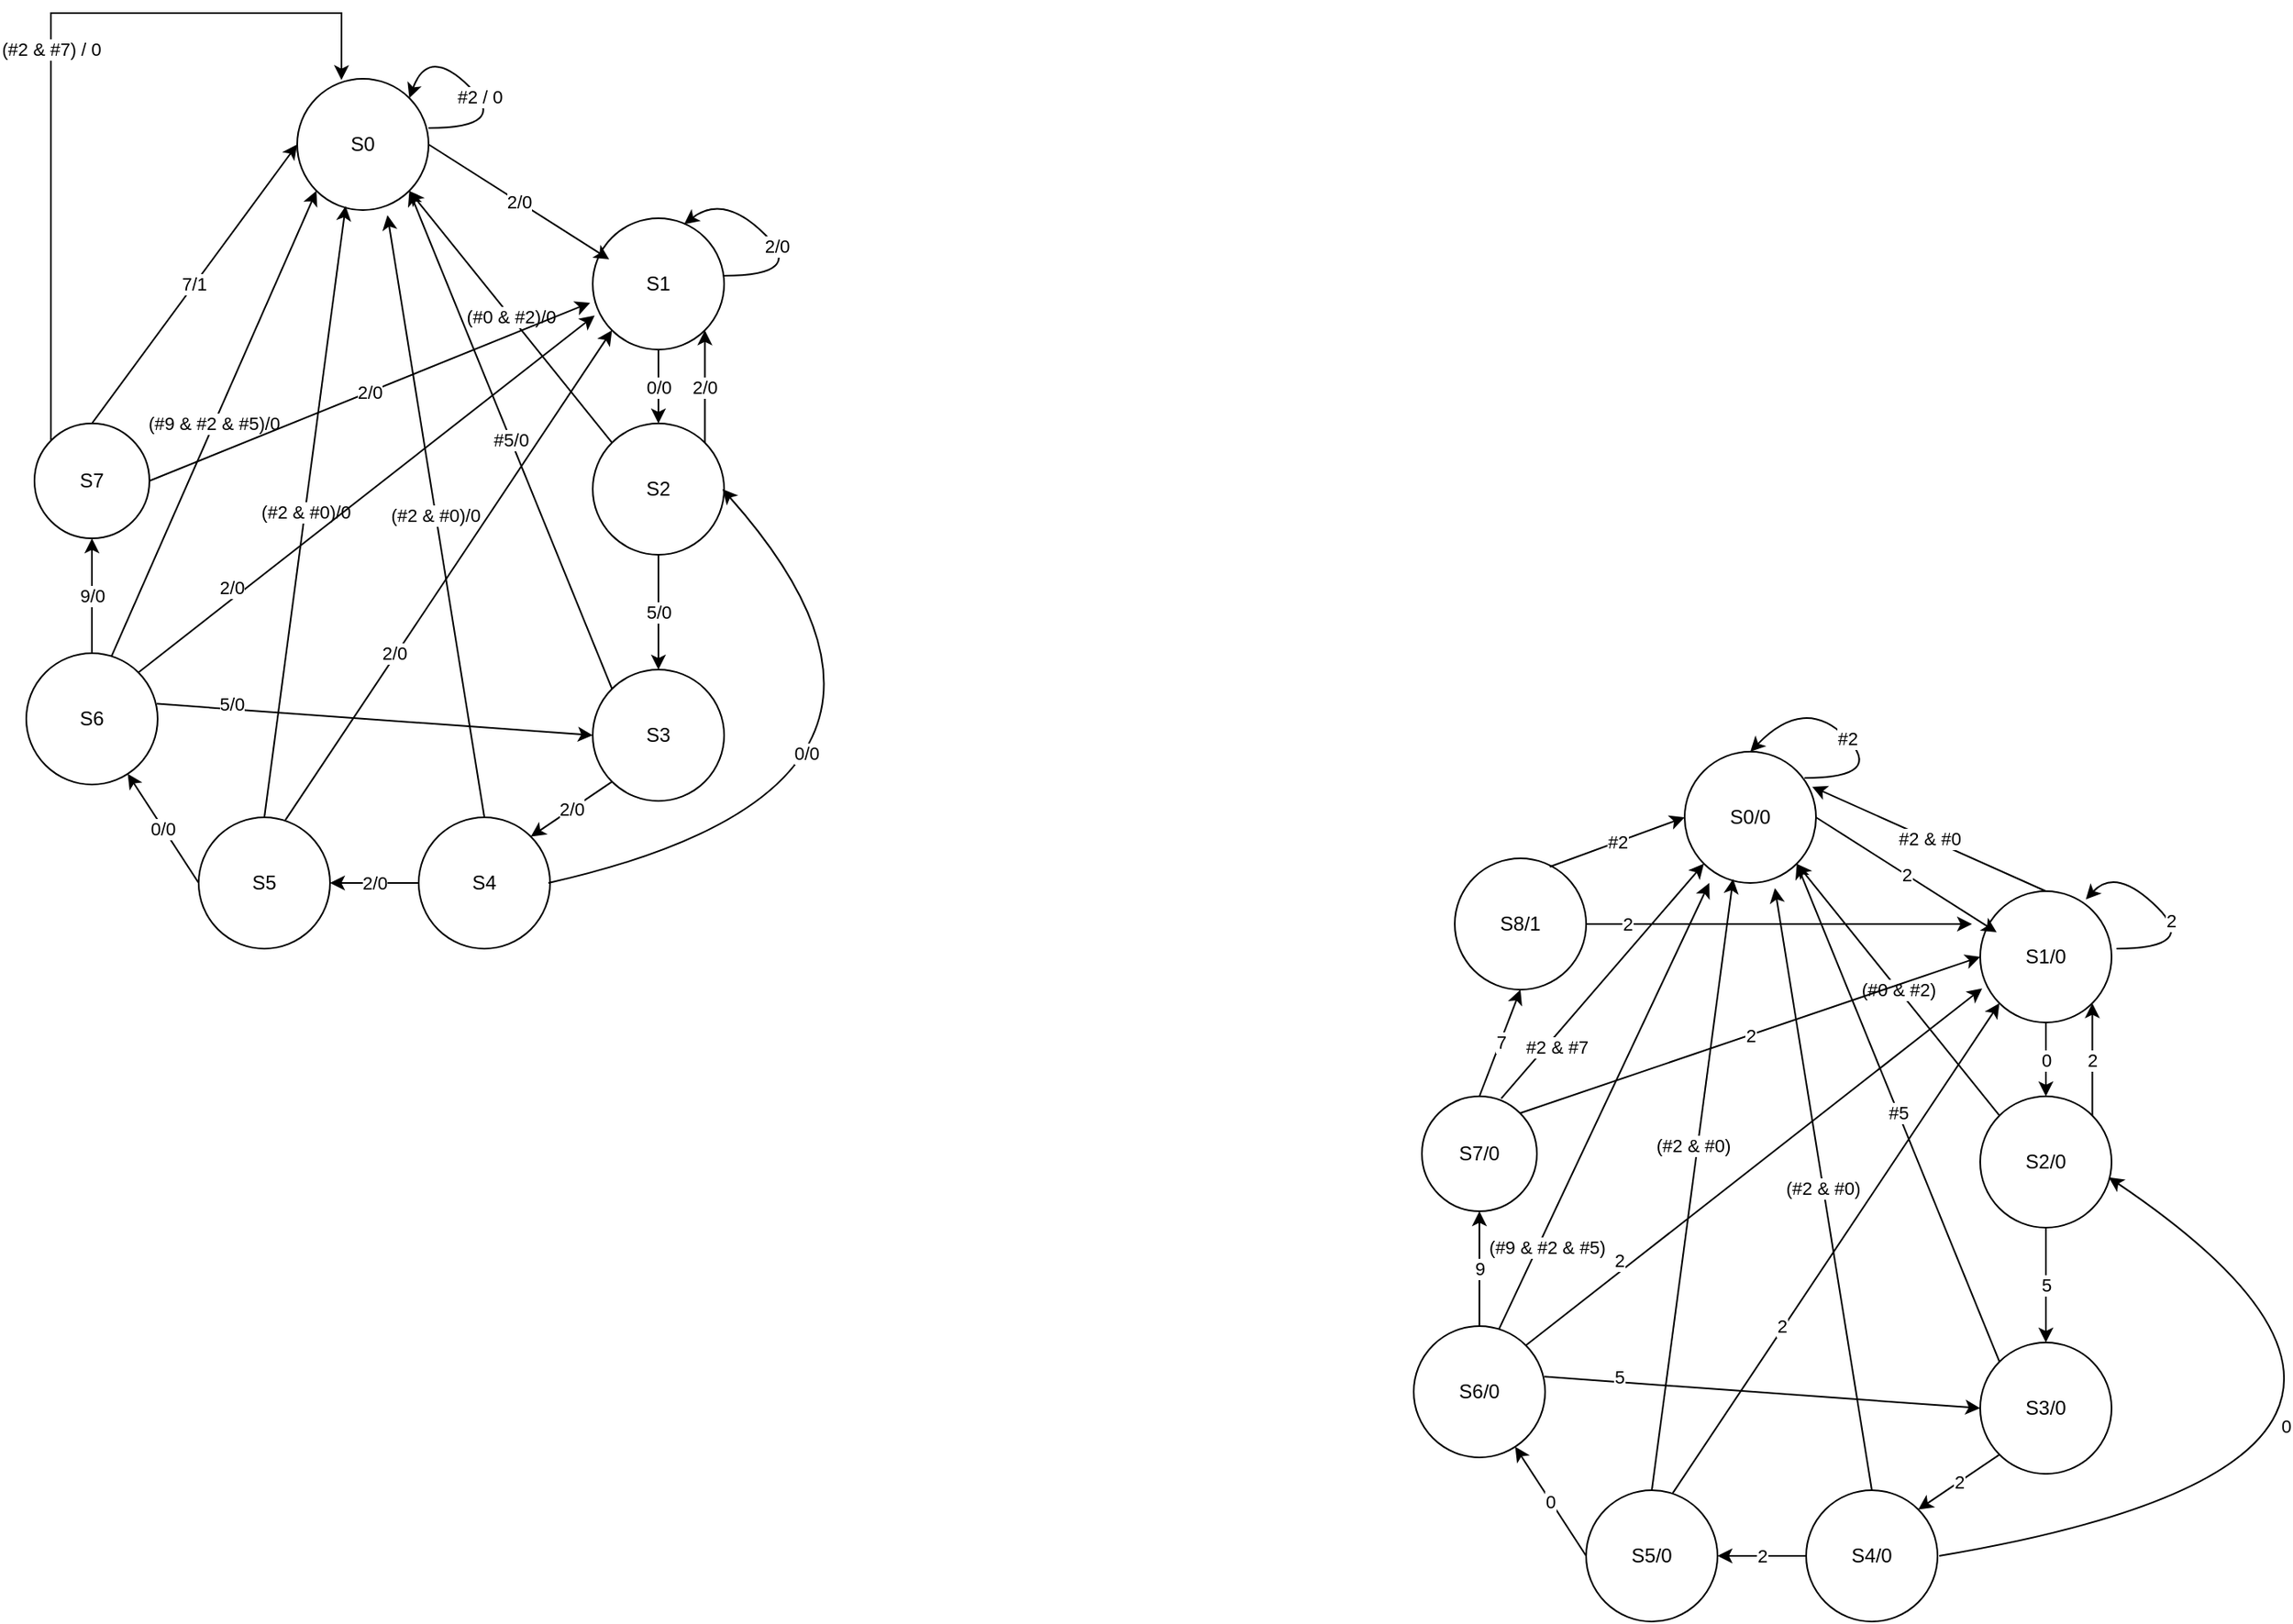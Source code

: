 <mxfile version="17.4.6" type="github">
  <diagram id="Q3z_xrA6hkHFmgfPszHu" name="Page-1">
    <mxGraphModel dx="920" dy="541" grid="1" gridSize="10" guides="1" tooltips="1" connect="1" arrows="1" fold="1" page="1" pageScale="1" pageWidth="827" pageHeight="1169" math="0" shadow="0">
      <root>
        <mxCell id="0" />
        <mxCell id="1" parent="0" />
        <mxCell id="4wWBXKbRoLQD5Z1DzByH-2" value="S0" style="ellipse;whiteSpace=wrap;html=1;aspect=fixed;" parent="1" vertex="1">
          <mxGeometry x="260" y="70" width="80" height="80" as="geometry" />
        </mxCell>
        <mxCell id="4wWBXKbRoLQD5Z1DzByH-13" value="0/0" style="edgeStyle=orthogonalEdgeStyle;rounded=0;orthogonalLoop=1;jettySize=auto;html=1;entryX=0.5;entryY=0;entryDx=0;entryDy=0;" parent="1" source="4wWBXKbRoLQD5Z1DzByH-3" target="4wWBXKbRoLQD5Z1DzByH-4" edge="1">
          <mxGeometry relative="1" as="geometry" />
        </mxCell>
        <mxCell id="4wWBXKbRoLQD5Z1DzByH-3" value="S1" style="ellipse;whiteSpace=wrap;html=1;aspect=fixed;" parent="1" vertex="1">
          <mxGeometry x="440" y="155" width="80" height="80" as="geometry" />
        </mxCell>
        <mxCell id="4wWBXKbRoLQD5Z1DzByH-14" value="5/0" style="edgeStyle=orthogonalEdgeStyle;rounded=0;orthogonalLoop=1;jettySize=auto;html=1;entryX=0.5;entryY=0;entryDx=0;entryDy=0;" parent="1" source="4wWBXKbRoLQD5Z1DzByH-4" target="4wWBXKbRoLQD5Z1DzByH-6" edge="1">
          <mxGeometry relative="1" as="geometry" />
        </mxCell>
        <mxCell id="4wWBXKbRoLQD5Z1DzByH-25" value="2/0" style="edgeStyle=orthogonalEdgeStyle;rounded=0;orthogonalLoop=1;jettySize=auto;html=1;exitX=1;exitY=0;exitDx=0;exitDy=0;entryX=1;entryY=1;entryDx=0;entryDy=0;" parent="1" source="4wWBXKbRoLQD5Z1DzByH-4" target="4wWBXKbRoLQD5Z1DzByH-3" edge="1">
          <mxGeometry relative="1" as="geometry" />
        </mxCell>
        <mxCell id="4wWBXKbRoLQD5Z1DzByH-4" value="S2" style="ellipse;whiteSpace=wrap;html=1;aspect=fixed;" parent="1" vertex="1">
          <mxGeometry x="440" y="280" width="80" height="80" as="geometry" />
        </mxCell>
        <mxCell id="4wWBXKbRoLQD5Z1DzByH-42" value="(#2 &amp;amp; #7) / 0" style="edgeStyle=orthogonalEdgeStyle;rounded=0;orthogonalLoop=1;jettySize=auto;html=1;entryX=0.337;entryY=0.01;entryDx=0;entryDy=0;entryPerimeter=0;" parent="1" source="4wWBXKbRoLQD5Z1DzByH-5" target="4wWBXKbRoLQD5Z1DzByH-2" edge="1">
          <mxGeometry relative="1" as="geometry">
            <mxPoint x="135" y="30" as="targetPoint" />
            <Array as="points">
              <mxPoint x="110" y="30" />
              <mxPoint x="287" y="30" />
            </Array>
          </mxGeometry>
        </mxCell>
        <mxCell id="4wWBXKbRoLQD5Z1DzByH-5" value="S7" style="ellipse;whiteSpace=wrap;html=1;aspect=fixed;" parent="1" vertex="1">
          <mxGeometry x="100" y="280" width="70" height="70" as="geometry" />
        </mxCell>
        <mxCell id="4wWBXKbRoLQD5Z1DzByH-6" value="S3" style="ellipse;whiteSpace=wrap;html=1;aspect=fixed;" parent="1" vertex="1">
          <mxGeometry x="440" y="430" width="80" height="80" as="geometry" />
        </mxCell>
        <mxCell id="4wWBXKbRoLQD5Z1DzByH-16" value="9/0" style="edgeStyle=orthogonalEdgeStyle;rounded=0;orthogonalLoop=1;jettySize=auto;html=1;entryX=0.5;entryY=1;entryDx=0;entryDy=0;" parent="1" source="4wWBXKbRoLQD5Z1DzByH-7" target="4wWBXKbRoLQD5Z1DzByH-5" edge="1">
          <mxGeometry relative="1" as="geometry" />
        </mxCell>
        <mxCell id="4wWBXKbRoLQD5Z1DzByH-7" value="S6" style="ellipse;whiteSpace=wrap;html=1;aspect=fixed;" parent="1" vertex="1">
          <mxGeometry x="95" y="420" width="80" height="80" as="geometry" />
        </mxCell>
        <mxCell id="4wWBXKbRoLQD5Z1DzByH-15" value="2/0" style="edgeStyle=orthogonalEdgeStyle;rounded=0;orthogonalLoop=1;jettySize=auto;html=1;entryX=1;entryY=0.5;entryDx=0;entryDy=0;" parent="1" source="4wWBXKbRoLQD5Z1DzByH-8" target="4wWBXKbRoLQD5Z1DzByH-10" edge="1">
          <mxGeometry relative="1" as="geometry" />
        </mxCell>
        <mxCell id="4wWBXKbRoLQD5Z1DzByH-8" value="S4" style="ellipse;whiteSpace=wrap;html=1;aspect=fixed;" parent="1" vertex="1">
          <mxGeometry x="334" y="520" width="80" height="80" as="geometry" />
        </mxCell>
        <mxCell id="4wWBXKbRoLQD5Z1DzByH-10" value="S5" style="ellipse;whiteSpace=wrap;html=1;aspect=fixed;" parent="1" vertex="1">
          <mxGeometry x="200" y="520" width="80" height="80" as="geometry" />
        </mxCell>
        <mxCell id="4wWBXKbRoLQD5Z1DzByH-11" value="2/0" style="endArrow=classic;html=1;rounded=0;exitX=1;exitY=0.5;exitDx=0;exitDy=0;" parent="1" source="4wWBXKbRoLQD5Z1DzByH-2" edge="1">
          <mxGeometry width="50" height="50" relative="1" as="geometry">
            <mxPoint x="440" y="320" as="sourcePoint" />
            <mxPoint x="450" y="180" as="targetPoint" />
          </mxGeometry>
        </mxCell>
        <mxCell id="4wWBXKbRoLQD5Z1DzByH-19" value="2/0" style="endArrow=classic;html=1;rounded=0;exitX=0;exitY=1;exitDx=0;exitDy=0;entryX=1;entryY=0;entryDx=0;entryDy=0;" parent="1" source="4wWBXKbRoLQD5Z1DzByH-6" target="4wWBXKbRoLQD5Z1DzByH-8" edge="1">
          <mxGeometry width="50" height="50" relative="1" as="geometry">
            <mxPoint x="396" y="320" as="sourcePoint" />
            <mxPoint x="446" y="270" as="targetPoint" />
          </mxGeometry>
        </mxCell>
        <mxCell id="4wWBXKbRoLQD5Z1DzByH-20" value="0/0" style="endArrow=classic;html=1;rounded=0;exitX=0;exitY=0.5;exitDx=0;exitDy=0;" parent="1" source="4wWBXKbRoLQD5Z1DzByH-10" target="4wWBXKbRoLQD5Z1DzByH-7" edge="1">
          <mxGeometry width="50" height="50" relative="1" as="geometry">
            <mxPoint x="440" y="320" as="sourcePoint" />
            <mxPoint x="490" y="270" as="targetPoint" />
          </mxGeometry>
        </mxCell>
        <mxCell id="4wWBXKbRoLQD5Z1DzByH-24" value="7/1" style="endArrow=classic;html=1;rounded=0;exitX=0.5;exitY=0;exitDx=0;exitDy=0;entryX=0;entryY=0.5;entryDx=0;entryDy=0;" parent="1" source="4wWBXKbRoLQD5Z1DzByH-5" target="4wWBXKbRoLQD5Z1DzByH-2" edge="1">
          <mxGeometry width="50" height="50" relative="1" as="geometry">
            <mxPoint x="159.749" y="170.251" as="sourcePoint" />
            <mxPoint x="490" y="270" as="targetPoint" />
          </mxGeometry>
        </mxCell>
        <mxCell id="4wWBXKbRoLQD5Z1DzByH-26" value="(#0 &amp;amp; #2)/0" style="endArrow=classic;html=1;rounded=0;entryX=1;entryY=1;entryDx=0;entryDy=0;exitX=0;exitY=0;exitDx=0;exitDy=0;" parent="1" source="4wWBXKbRoLQD5Z1DzByH-4" target="4wWBXKbRoLQD5Z1DzByH-2" edge="1">
          <mxGeometry width="50" height="50" relative="1" as="geometry">
            <mxPoint x="440" y="320" as="sourcePoint" />
            <mxPoint x="490" y="270" as="targetPoint" />
          </mxGeometry>
        </mxCell>
        <mxCell id="4wWBXKbRoLQD5Z1DzByH-28" value="#5/0" style="endArrow=classic;html=1;rounded=0;exitX=0;exitY=0;exitDx=0;exitDy=0;entryX=1;entryY=1;entryDx=0;entryDy=0;" parent="1" source="4wWBXKbRoLQD5Z1DzByH-6" target="4wWBXKbRoLQD5Z1DzByH-2" edge="1">
          <mxGeometry width="50" height="50" relative="1" as="geometry">
            <mxPoint x="440" y="320" as="sourcePoint" />
            <mxPoint x="290" y="180" as="targetPoint" />
          </mxGeometry>
        </mxCell>
        <mxCell id="4wWBXKbRoLQD5Z1DzByH-31" value="(#2 &amp;amp; #0)/0" style="endArrow=classic;html=1;rounded=0;exitX=0.5;exitY=0;exitDx=0;exitDy=0;entryX=0.687;entryY=1.039;entryDx=0;entryDy=0;entryPerimeter=0;" parent="1" source="4wWBXKbRoLQD5Z1DzByH-8" target="4wWBXKbRoLQD5Z1DzByH-2" edge="1">
          <mxGeometry width="50" height="50" relative="1" as="geometry">
            <mxPoint x="680" y="550" as="sourcePoint" />
            <mxPoint x="730" y="500" as="targetPoint" />
          </mxGeometry>
        </mxCell>
        <mxCell id="4wWBXKbRoLQD5Z1DzByH-32" value="0/0" style="curved=1;endArrow=classic;html=1;rounded=0;exitX=1;exitY=0.5;exitDx=0;exitDy=0;entryX=1;entryY=0.5;entryDx=0;entryDy=0;" parent="1" edge="1">
          <mxGeometry x="-0.335" y="43" width="50" height="50" relative="1" as="geometry">
            <mxPoint x="413.0" y="560" as="sourcePoint" />
            <mxPoint x="519" y="320" as="targetPoint" />
            <Array as="points">
              <mxPoint x="679" y="500" />
            </Array>
            <mxPoint as="offset" />
          </mxGeometry>
        </mxCell>
        <mxCell id="4wWBXKbRoLQD5Z1DzByH-33" value="2/0" style="endArrow=classic;html=1;rounded=0;exitX=0.66;exitY=0.021;exitDx=0;exitDy=0;exitPerimeter=0;entryX=0;entryY=1;entryDx=0;entryDy=0;" parent="1" source="4wWBXKbRoLQD5Z1DzByH-10" target="4wWBXKbRoLQD5Z1DzByH-3" edge="1">
          <mxGeometry x="-0.32" width="50" height="50" relative="1" as="geometry">
            <mxPoint x="480" y="450" as="sourcePoint" />
            <mxPoint x="530" y="400" as="targetPoint" />
            <mxPoint x="-1" as="offset" />
          </mxGeometry>
        </mxCell>
        <mxCell id="4wWBXKbRoLQD5Z1DzByH-34" value="(#2 &amp;amp; #0)/0" style="endArrow=classic;html=1;rounded=0;exitX=0.5;exitY=0;exitDx=0;exitDy=0;entryX=0.369;entryY=0.969;entryDx=0;entryDy=0;entryPerimeter=0;" parent="1" source="4wWBXKbRoLQD5Z1DzByH-10" target="4wWBXKbRoLQD5Z1DzByH-2" edge="1">
          <mxGeometry width="50" height="50" relative="1" as="geometry">
            <mxPoint x="480" y="330" as="sourcePoint" />
            <mxPoint x="530" y="280" as="targetPoint" />
          </mxGeometry>
        </mxCell>
        <mxCell id="4wWBXKbRoLQD5Z1DzByH-35" value="2/0" style="endArrow=classic;html=1;rounded=0;exitX=1;exitY=0;exitDx=0;exitDy=0;entryX=0.015;entryY=0.74;entryDx=0;entryDy=0;entryPerimeter=0;" parent="1" source="4wWBXKbRoLQD5Z1DzByH-7" target="4wWBXKbRoLQD5Z1DzByH-3" edge="1">
          <mxGeometry x="-0.566" y="6" width="50" height="50" relative="1" as="geometry">
            <mxPoint x="480" y="330" as="sourcePoint" />
            <mxPoint x="530" y="280" as="targetPoint" />
            <mxPoint as="offset" />
          </mxGeometry>
        </mxCell>
        <mxCell id="4wWBXKbRoLQD5Z1DzByH-36" value="(#9 &amp;amp; #2 &amp;amp; #5)/0" style="endArrow=classic;html=1;rounded=0;exitX=0.65;exitY=0.021;exitDx=0;exitDy=0;exitPerimeter=0;entryX=0;entryY=1;entryDx=0;entryDy=0;" parent="1" source="4wWBXKbRoLQD5Z1DzByH-7" target="4wWBXKbRoLQD5Z1DzByH-2" edge="1">
          <mxGeometry width="50" height="50" relative="1" as="geometry">
            <mxPoint x="480" y="330" as="sourcePoint" />
            <mxPoint x="530" y="280" as="targetPoint" />
          </mxGeometry>
        </mxCell>
        <mxCell id="4wWBXKbRoLQD5Z1DzByH-37" value="5/0" style="endArrow=classic;html=1;rounded=0;exitX=0.994;exitY=0.385;exitDx=0;exitDy=0;exitPerimeter=0;entryX=0;entryY=0.5;entryDx=0;entryDy=0;" parent="1" source="4wWBXKbRoLQD5Z1DzByH-7" target="4wWBXKbRoLQD5Z1DzByH-6" edge="1">
          <mxGeometry x="-0.659" y="3" width="50" height="50" relative="1" as="geometry">
            <mxPoint x="480" y="330" as="sourcePoint" />
            <mxPoint x="530" y="280" as="targetPoint" />
            <mxPoint as="offset" />
          </mxGeometry>
        </mxCell>
        <mxCell id="LJjOOVLYwxq6u8BVSzEg-79" value="S0/0" style="ellipse;whiteSpace=wrap;html=1;aspect=fixed;" vertex="1" parent="1">
          <mxGeometry x="1105" y="480" width="80" height="80" as="geometry" />
        </mxCell>
        <mxCell id="LJjOOVLYwxq6u8BVSzEg-80" value="0" style="edgeStyle=orthogonalEdgeStyle;rounded=0;orthogonalLoop=1;jettySize=auto;html=1;entryX=0.5;entryY=0;entryDx=0;entryDy=0;" edge="1" parent="1" source="LJjOOVLYwxq6u8BVSzEg-81" target="LJjOOVLYwxq6u8BVSzEg-84">
          <mxGeometry relative="1" as="geometry" />
        </mxCell>
        <mxCell id="LJjOOVLYwxq6u8BVSzEg-81" value="S1/0" style="ellipse;whiteSpace=wrap;html=1;aspect=fixed;" vertex="1" parent="1">
          <mxGeometry x="1285" y="565" width="80" height="80" as="geometry" />
        </mxCell>
        <mxCell id="LJjOOVLYwxq6u8BVSzEg-82" value="5" style="edgeStyle=orthogonalEdgeStyle;rounded=0;orthogonalLoop=1;jettySize=auto;html=1;entryX=0.5;entryY=0;entryDx=0;entryDy=0;" edge="1" parent="1" source="LJjOOVLYwxq6u8BVSzEg-84" target="LJjOOVLYwxq6u8BVSzEg-87">
          <mxGeometry relative="1" as="geometry" />
        </mxCell>
        <mxCell id="LJjOOVLYwxq6u8BVSzEg-83" value="2" style="edgeStyle=orthogonalEdgeStyle;rounded=0;orthogonalLoop=1;jettySize=auto;html=1;exitX=1;exitY=0;exitDx=0;exitDy=0;entryX=1;entryY=1;entryDx=0;entryDy=0;" edge="1" parent="1" source="LJjOOVLYwxq6u8BVSzEg-84" target="LJjOOVLYwxq6u8BVSzEg-81">
          <mxGeometry relative="1" as="geometry" />
        </mxCell>
        <mxCell id="LJjOOVLYwxq6u8BVSzEg-84" value="S2/0" style="ellipse;whiteSpace=wrap;html=1;aspect=fixed;" vertex="1" parent="1">
          <mxGeometry x="1285" y="690" width="80" height="80" as="geometry" />
        </mxCell>
        <mxCell id="LJjOOVLYwxq6u8BVSzEg-86" value="S7/0" style="ellipse;whiteSpace=wrap;html=1;aspect=fixed;" vertex="1" parent="1">
          <mxGeometry x="945" y="690" width="70" height="70" as="geometry" />
        </mxCell>
        <mxCell id="LJjOOVLYwxq6u8BVSzEg-87" value="S3/0" style="ellipse;whiteSpace=wrap;html=1;aspect=fixed;" vertex="1" parent="1">
          <mxGeometry x="1285" y="840" width="80" height="80" as="geometry" />
        </mxCell>
        <mxCell id="LJjOOVLYwxq6u8BVSzEg-88" value="9" style="edgeStyle=orthogonalEdgeStyle;rounded=0;orthogonalLoop=1;jettySize=auto;html=1;entryX=0.5;entryY=1;entryDx=0;entryDy=0;" edge="1" parent="1" source="LJjOOVLYwxq6u8BVSzEg-89" target="LJjOOVLYwxq6u8BVSzEg-86">
          <mxGeometry relative="1" as="geometry" />
        </mxCell>
        <mxCell id="LJjOOVLYwxq6u8BVSzEg-89" value="S6/0" style="ellipse;whiteSpace=wrap;html=1;aspect=fixed;" vertex="1" parent="1">
          <mxGeometry x="940" y="830" width="80" height="80" as="geometry" />
        </mxCell>
        <mxCell id="LJjOOVLYwxq6u8BVSzEg-90" value="2" style="edgeStyle=orthogonalEdgeStyle;rounded=0;orthogonalLoop=1;jettySize=auto;html=1;entryX=1;entryY=0.5;entryDx=0;entryDy=0;" edge="1" parent="1" source="LJjOOVLYwxq6u8BVSzEg-91" target="LJjOOVLYwxq6u8BVSzEg-92">
          <mxGeometry relative="1" as="geometry" />
        </mxCell>
        <mxCell id="LJjOOVLYwxq6u8BVSzEg-91" value="S4/0" style="ellipse;whiteSpace=wrap;html=1;aspect=fixed;" vertex="1" parent="1">
          <mxGeometry x="1179" y="930" width="80" height="80" as="geometry" />
        </mxCell>
        <mxCell id="LJjOOVLYwxq6u8BVSzEg-92" value="S5/0" style="ellipse;whiteSpace=wrap;html=1;aspect=fixed;" vertex="1" parent="1">
          <mxGeometry x="1045" y="930" width="80" height="80" as="geometry" />
        </mxCell>
        <mxCell id="LJjOOVLYwxq6u8BVSzEg-93" value="2" style="endArrow=classic;html=1;rounded=0;exitX=1;exitY=0.5;exitDx=0;exitDy=0;" edge="1" parent="1" source="LJjOOVLYwxq6u8BVSzEg-79">
          <mxGeometry width="50" height="50" relative="1" as="geometry">
            <mxPoint x="1285" y="730" as="sourcePoint" />
            <mxPoint x="1295" y="590" as="targetPoint" />
          </mxGeometry>
        </mxCell>
        <mxCell id="LJjOOVLYwxq6u8BVSzEg-94" value="2" style="endArrow=classic;html=1;rounded=0;exitX=0;exitY=1;exitDx=0;exitDy=0;entryX=1;entryY=0;entryDx=0;entryDy=0;" edge="1" parent="1" source="LJjOOVLYwxq6u8BVSzEg-87" target="LJjOOVLYwxq6u8BVSzEg-91">
          <mxGeometry width="50" height="50" relative="1" as="geometry">
            <mxPoint x="1241" y="730" as="sourcePoint" />
            <mxPoint x="1291" y="680" as="targetPoint" />
          </mxGeometry>
        </mxCell>
        <mxCell id="LJjOOVLYwxq6u8BVSzEg-95" value="0" style="endArrow=classic;html=1;rounded=0;exitX=0;exitY=0.5;exitDx=0;exitDy=0;" edge="1" parent="1" source="LJjOOVLYwxq6u8BVSzEg-92" target="LJjOOVLYwxq6u8BVSzEg-89">
          <mxGeometry width="50" height="50" relative="1" as="geometry">
            <mxPoint x="1285" y="730" as="sourcePoint" />
            <mxPoint x="1335" y="680" as="targetPoint" />
          </mxGeometry>
        </mxCell>
        <mxCell id="LJjOOVLYwxq6u8BVSzEg-97" value="(#0 &amp;amp; #2)" style="endArrow=classic;html=1;rounded=0;entryX=1;entryY=1;entryDx=0;entryDy=0;exitX=0;exitY=0;exitDx=0;exitDy=0;" edge="1" parent="1" source="LJjOOVLYwxq6u8BVSzEg-84" target="LJjOOVLYwxq6u8BVSzEg-79">
          <mxGeometry width="50" height="50" relative="1" as="geometry">
            <mxPoint x="1285" y="730" as="sourcePoint" />
            <mxPoint x="1335" y="680" as="targetPoint" />
          </mxGeometry>
        </mxCell>
        <mxCell id="LJjOOVLYwxq6u8BVSzEg-98" value="#5" style="endArrow=classic;html=1;rounded=0;exitX=0;exitY=0;exitDx=0;exitDy=0;entryX=1;entryY=1;entryDx=0;entryDy=0;" edge="1" parent="1" source="LJjOOVLYwxq6u8BVSzEg-87" target="LJjOOVLYwxq6u8BVSzEg-79">
          <mxGeometry width="50" height="50" relative="1" as="geometry">
            <mxPoint x="1285" y="730" as="sourcePoint" />
            <mxPoint x="1135" y="590" as="targetPoint" />
          </mxGeometry>
        </mxCell>
        <mxCell id="LJjOOVLYwxq6u8BVSzEg-99" value="(#2 &amp;amp; #0)" style="endArrow=classic;html=1;rounded=0;exitX=0.5;exitY=0;exitDx=0;exitDy=0;entryX=0.687;entryY=1.039;entryDx=0;entryDy=0;entryPerimeter=0;" edge="1" parent="1" source="LJjOOVLYwxq6u8BVSzEg-91" target="LJjOOVLYwxq6u8BVSzEg-79">
          <mxGeometry width="50" height="50" relative="1" as="geometry">
            <mxPoint x="1525" y="960" as="sourcePoint" />
            <mxPoint x="1575" y="910" as="targetPoint" />
          </mxGeometry>
        </mxCell>
        <mxCell id="LJjOOVLYwxq6u8BVSzEg-100" value="2" style="endArrow=classic;html=1;rounded=0;exitX=0.66;exitY=0.021;exitDx=0;exitDy=0;exitPerimeter=0;entryX=0;entryY=1;entryDx=0;entryDy=0;" edge="1" parent="1" source="LJjOOVLYwxq6u8BVSzEg-92" target="LJjOOVLYwxq6u8BVSzEg-81">
          <mxGeometry x="-0.32" width="50" height="50" relative="1" as="geometry">
            <mxPoint x="1325" y="860" as="sourcePoint" />
            <mxPoint x="1375" y="810" as="targetPoint" />
            <mxPoint x="-1" as="offset" />
          </mxGeometry>
        </mxCell>
        <mxCell id="LJjOOVLYwxq6u8BVSzEg-101" value="(#2 &amp;amp; #0)" style="endArrow=classic;html=1;rounded=0;exitX=0.5;exitY=0;exitDx=0;exitDy=0;entryX=0.369;entryY=0.969;entryDx=0;entryDy=0;entryPerimeter=0;" edge="1" parent="1" source="LJjOOVLYwxq6u8BVSzEg-92" target="LJjOOVLYwxq6u8BVSzEg-79">
          <mxGeometry x="0.126" y="3" width="50" height="50" relative="1" as="geometry">
            <mxPoint x="1325" y="740" as="sourcePoint" />
            <mxPoint x="1375" y="690" as="targetPoint" />
            <mxPoint as="offset" />
          </mxGeometry>
        </mxCell>
        <mxCell id="LJjOOVLYwxq6u8BVSzEg-102" value="2" style="endArrow=classic;html=1;rounded=0;exitX=1;exitY=0;exitDx=0;exitDy=0;entryX=0.015;entryY=0.74;entryDx=0;entryDy=0;entryPerimeter=0;" edge="1" parent="1" source="LJjOOVLYwxq6u8BVSzEg-89" target="LJjOOVLYwxq6u8BVSzEg-81">
          <mxGeometry x="-0.566" y="6" width="50" height="50" relative="1" as="geometry">
            <mxPoint x="1325" y="740" as="sourcePoint" />
            <mxPoint x="1375" y="690" as="targetPoint" />
            <mxPoint as="offset" />
          </mxGeometry>
        </mxCell>
        <mxCell id="LJjOOVLYwxq6u8BVSzEg-103" value="(#9 &amp;amp; #2 &amp;amp; #5)" style="endArrow=classic;html=1;rounded=0;exitX=0.65;exitY=0.021;exitDx=0;exitDy=0;exitPerimeter=0;" edge="1" parent="1" source="LJjOOVLYwxq6u8BVSzEg-89">
          <mxGeometry x="-0.622" y="-5" width="50" height="50" relative="1" as="geometry">
            <mxPoint x="1325" y="740" as="sourcePoint" />
            <mxPoint x="1120" y="560" as="targetPoint" />
            <mxPoint as="offset" />
          </mxGeometry>
        </mxCell>
        <mxCell id="LJjOOVLYwxq6u8BVSzEg-104" value="5" style="endArrow=classic;html=1;rounded=0;exitX=0.994;exitY=0.385;exitDx=0;exitDy=0;exitPerimeter=0;entryX=0;entryY=0.5;entryDx=0;entryDy=0;" edge="1" parent="1" source="LJjOOVLYwxq6u8BVSzEg-89" target="LJjOOVLYwxq6u8BVSzEg-87">
          <mxGeometry x="-0.659" y="3" width="50" height="50" relative="1" as="geometry">
            <mxPoint x="1325" y="740" as="sourcePoint" />
            <mxPoint x="1375" y="690" as="targetPoint" />
            <mxPoint as="offset" />
          </mxGeometry>
        </mxCell>
        <mxCell id="LJjOOVLYwxq6u8BVSzEg-111" value="2" style="edgeStyle=orthogonalEdgeStyle;rounded=0;orthogonalLoop=1;jettySize=auto;html=1;" edge="1" parent="1" source="LJjOOVLYwxq6u8BVSzEg-107">
          <mxGeometry x="-0.787" relative="1" as="geometry">
            <mxPoint x="1280" y="585" as="targetPoint" />
            <mxPoint as="offset" />
          </mxGeometry>
        </mxCell>
        <mxCell id="LJjOOVLYwxq6u8BVSzEg-107" value="S8/1" style="ellipse;whiteSpace=wrap;html=1;aspect=fixed;" vertex="1" parent="1">
          <mxGeometry x="965" y="545" width="80" height="80" as="geometry" />
        </mxCell>
        <mxCell id="LJjOOVLYwxq6u8BVSzEg-109" value="7" style="endArrow=classic;html=1;rounded=0;exitX=0.5;exitY=0;exitDx=0;exitDy=0;entryX=0.5;entryY=1;entryDx=0;entryDy=0;" edge="1" parent="1" source="LJjOOVLYwxq6u8BVSzEg-86" target="LJjOOVLYwxq6u8BVSzEg-107">
          <mxGeometry width="50" height="50" relative="1" as="geometry">
            <mxPoint x="1250" y="650" as="sourcePoint" />
            <mxPoint x="1300" y="600" as="targetPoint" />
          </mxGeometry>
        </mxCell>
        <mxCell id="LJjOOVLYwxq6u8BVSzEg-110" value="#2" style="endArrow=classic;html=1;rounded=0;exitX=0.723;exitY=0.064;exitDx=0;exitDy=0;exitPerimeter=0;entryX=0;entryY=0.5;entryDx=0;entryDy=0;" edge="1" parent="1" source="LJjOOVLYwxq6u8BVSzEg-107" target="LJjOOVLYwxq6u8BVSzEg-79">
          <mxGeometry width="50" height="50" relative="1" as="geometry">
            <mxPoint x="1030" y="550" as="sourcePoint" />
            <mxPoint x="1080" y="500" as="targetPoint" />
          </mxGeometry>
        </mxCell>
        <mxCell id="LJjOOVLYwxq6u8BVSzEg-112" value="2" style="endArrow=classic;html=1;rounded=0;exitX=1;exitY=0;exitDx=0;exitDy=0;entryX=0;entryY=0.5;entryDx=0;entryDy=0;" edge="1" parent="1" source="LJjOOVLYwxq6u8BVSzEg-86" target="LJjOOVLYwxq6u8BVSzEg-81">
          <mxGeometry width="50" height="50" relative="1" as="geometry">
            <mxPoint x="1210" y="700" as="sourcePoint" />
            <mxPoint x="1260" y="650" as="targetPoint" />
          </mxGeometry>
        </mxCell>
        <mxCell id="LJjOOVLYwxq6u8BVSzEg-113" value="#2 &amp;amp; #7" style="endArrow=classic;html=1;rounded=0;exitX=0.69;exitY=0.019;exitDx=0;exitDy=0;exitPerimeter=0;entryX=0;entryY=1;entryDx=0;entryDy=0;" edge="1" parent="1" source="LJjOOVLYwxq6u8BVSzEg-86" target="LJjOOVLYwxq6u8BVSzEg-79">
          <mxGeometry x="-0.511" y="-5" width="50" height="50" relative="1" as="geometry">
            <mxPoint x="1210" y="700" as="sourcePoint" />
            <mxPoint x="1120" y="550" as="targetPoint" />
            <mxPoint as="offset" />
          </mxGeometry>
        </mxCell>
        <mxCell id="LJjOOVLYwxq6u8BVSzEg-114" value="#2 &amp;amp; #0" style="endArrow=classic;html=1;rounded=0;exitX=0.5;exitY=0;exitDx=0;exitDy=0;entryX=0.971;entryY=0.267;entryDx=0;entryDy=0;entryPerimeter=0;" edge="1" parent="1" source="LJjOOVLYwxq6u8BVSzEg-81" target="LJjOOVLYwxq6u8BVSzEg-79">
          <mxGeometry width="50" height="50" relative="1" as="geometry">
            <mxPoint x="1210" y="600" as="sourcePoint" />
            <mxPoint x="1260" y="550" as="targetPoint" />
          </mxGeometry>
        </mxCell>
        <mxCell id="LJjOOVLYwxq6u8BVSzEg-115" value="2" style="curved=1;endArrow=classic;html=1;rounded=0;entryX=0.804;entryY=0.063;entryDx=0;entryDy=0;entryPerimeter=0;" edge="1" parent="1" target="LJjOOVLYwxq6u8BVSzEg-81">
          <mxGeometry width="50" height="50" relative="1" as="geometry">
            <mxPoint x="1368" y="600" as="sourcePoint" />
            <mxPoint x="1418" y="550" as="targetPoint" />
            <Array as="points">
              <mxPoint x="1418" y="600" />
              <mxPoint x="1368" y="550" />
            </Array>
          </mxGeometry>
        </mxCell>
        <mxCell id="LJjOOVLYwxq6u8BVSzEg-116" value="#2" style="curved=1;endArrow=classic;html=1;rounded=0;entryX=0.5;entryY=0;entryDx=0;entryDy=0;" edge="1" parent="1" target="LJjOOVLYwxq6u8BVSzEg-79">
          <mxGeometry width="50" height="50" relative="1" as="geometry">
            <mxPoint x="1178" y="496" as="sourcePoint" />
            <mxPoint x="1228" y="446" as="targetPoint" />
            <Array as="points">
              <mxPoint x="1228" y="496" />
              <mxPoint x="1178" y="446" />
            </Array>
          </mxGeometry>
        </mxCell>
        <mxCell id="LJjOOVLYwxq6u8BVSzEg-117" value="0" style="curved=1;endArrow=classic;html=1;rounded=0;entryX=0.979;entryY=0.617;entryDx=0;entryDy=0;entryPerimeter=0;" edge="1" parent="1" target="LJjOOVLYwxq6u8BVSzEg-84">
          <mxGeometry x="-0.335" y="43" width="50" height="50" relative="1" as="geometry">
            <mxPoint x="1260" y="970" as="sourcePoint" />
            <mxPoint x="1456.0" y="730" as="targetPoint" />
            <Array as="points">
              <mxPoint x="1616.0" y="910" />
            </Array>
            <mxPoint as="offset" />
          </mxGeometry>
        </mxCell>
        <mxCell id="LJjOOVLYwxq6u8BVSzEg-118" value="2/0" style="endArrow=classic;html=1;rounded=0;exitX=1;exitY=0.5;exitDx=0;exitDy=0;entryX=-0.02;entryY=0.643;entryDx=0;entryDy=0;entryPerimeter=0;" edge="1" parent="1" source="4wWBXKbRoLQD5Z1DzByH-5" target="4wWBXKbRoLQD5Z1DzByH-3">
          <mxGeometry width="50" height="50" relative="1" as="geometry">
            <mxPoint x="150" y="210" as="sourcePoint" />
            <mxPoint x="200" y="160" as="targetPoint" />
          </mxGeometry>
        </mxCell>
        <mxCell id="LJjOOVLYwxq6u8BVSzEg-119" value="2/0" style="curved=1;endArrow=classic;html=1;rounded=0;entryX=0.696;entryY=0.045;entryDx=0;entryDy=0;entryPerimeter=0;" edge="1" parent="1" target="4wWBXKbRoLQD5Z1DzByH-3">
          <mxGeometry width="50" height="50" relative="1" as="geometry">
            <mxPoint x="520" y="190" as="sourcePoint" />
            <mxPoint x="570" y="140" as="targetPoint" />
            <Array as="points">
              <mxPoint x="570" y="190" />
              <mxPoint x="520" y="140" />
            </Array>
          </mxGeometry>
        </mxCell>
        <mxCell id="LJjOOVLYwxq6u8BVSzEg-125" value="#2 / 0" style="curved=1;endArrow=classic;html=1;rounded=0;entryX=1;entryY=0;entryDx=0;entryDy=0;" edge="1" parent="1" target="4wWBXKbRoLQD5Z1DzByH-2">
          <mxGeometry width="50" height="50" relative="1" as="geometry">
            <mxPoint x="340" y="100" as="sourcePoint" />
            <mxPoint x="390" y="50" as="targetPoint" />
            <Array as="points">
              <mxPoint x="390" y="100" />
              <mxPoint x="340" y="50" />
            </Array>
          </mxGeometry>
        </mxCell>
      </root>
    </mxGraphModel>
  </diagram>
</mxfile>
